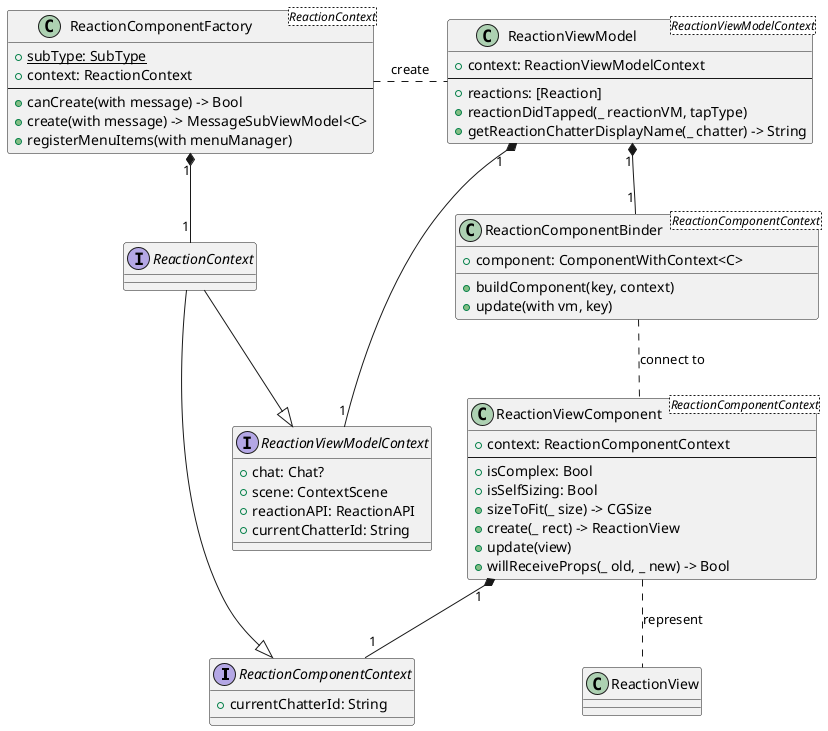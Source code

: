 @startuml sub

interface ReactionComponentContext {
    +currentChatterId: String
}

class ReactionViewComponent<ReactionComponentContext> {
    +context: ReactionComponentContext
    --
    +isComplex: Bool
    +isSelfSizing: Bool
    +sizeToFit(_ size) -> CGSize
    +create(_ rect) -> ReactionView
    +update(view)
    +willReceiveProps(_ old, _ new) -> Bool
}

class ReactionView {

}

ReactionViewComponent "1" *-- "1" ReactionComponentContext
ReactionViewComponent .. ReactionView : represent

interface ReactionViewModelContext {
    +chat: Chat?
    +scene: ContextScene
    +reactionAPI: ReactionAPI
    +currentChatterId: String
}

class ReactionViewModel<ReactionViewModelContext> {
    +context: ReactionViewModelContext
    --
    +reactions: [Reaction]
    +reactionDidTapped(_ reactionVM, tapType)
    +getReactionChatterDisplayName(_ chatter) -> String
}

class ReactionComponentBinder<ReactionComponentContext> {
    +component: ComponentWithContext<C>
    +buildComponent(key, context)
    +update(with vm, key)
}

ReactionComponentBinder .. ReactionViewComponent : connect to
ReactionViewModel "1" *-- "1" ReactionViewModelContext
ReactionViewModel "1" *-- "1" ReactionComponentBinder

interface ReactionContext {

}

ReactionContext --|> ReactionComponentContext
ReactionContext --|> ReactionViewModelContext

class ReactionComponentFactory<ReactionContext> {
    +{static} subType: SubType
    +context: ReactionContext
    --
    +canCreate(with message) -> Bool
    +create(with message) -> MessageSubViewModel<C>
    +registerMenuItems(with menuManager)
}

ReactionComponentFactory "1" *-- "1" ReactionContext
ReactionComponentFactory . ReactionViewModel : create

@enduml

@startuml context

interface PageAPI {
    +chat: BehaviorRelay<Chat>
    +scene: ContextScene
    --
    +updateCell(by messageId)
    +insertAt(by message)
    +reply(message)
}

PageAPI --|> UIViewController

interface MessageMenuManager {
    +register(_ item)
    +show(vc, message, types, info)
}

class PageContext {
    +resolver: Resolver
    +pageAPI: PageAPI
    +menuManager: MessageMenuManager
}

PageContext "1" *-- "1" MessageMenuManager
PageContext "1" *-- "1" PageAPI

class ThreadContext {

}

class ChatContext {

}

class MessageDetailContext {

}

ThreadContext --|> PageContext
ChatContext --|> PageContext
MessageDetailContext --|> PageContext

@enduml
